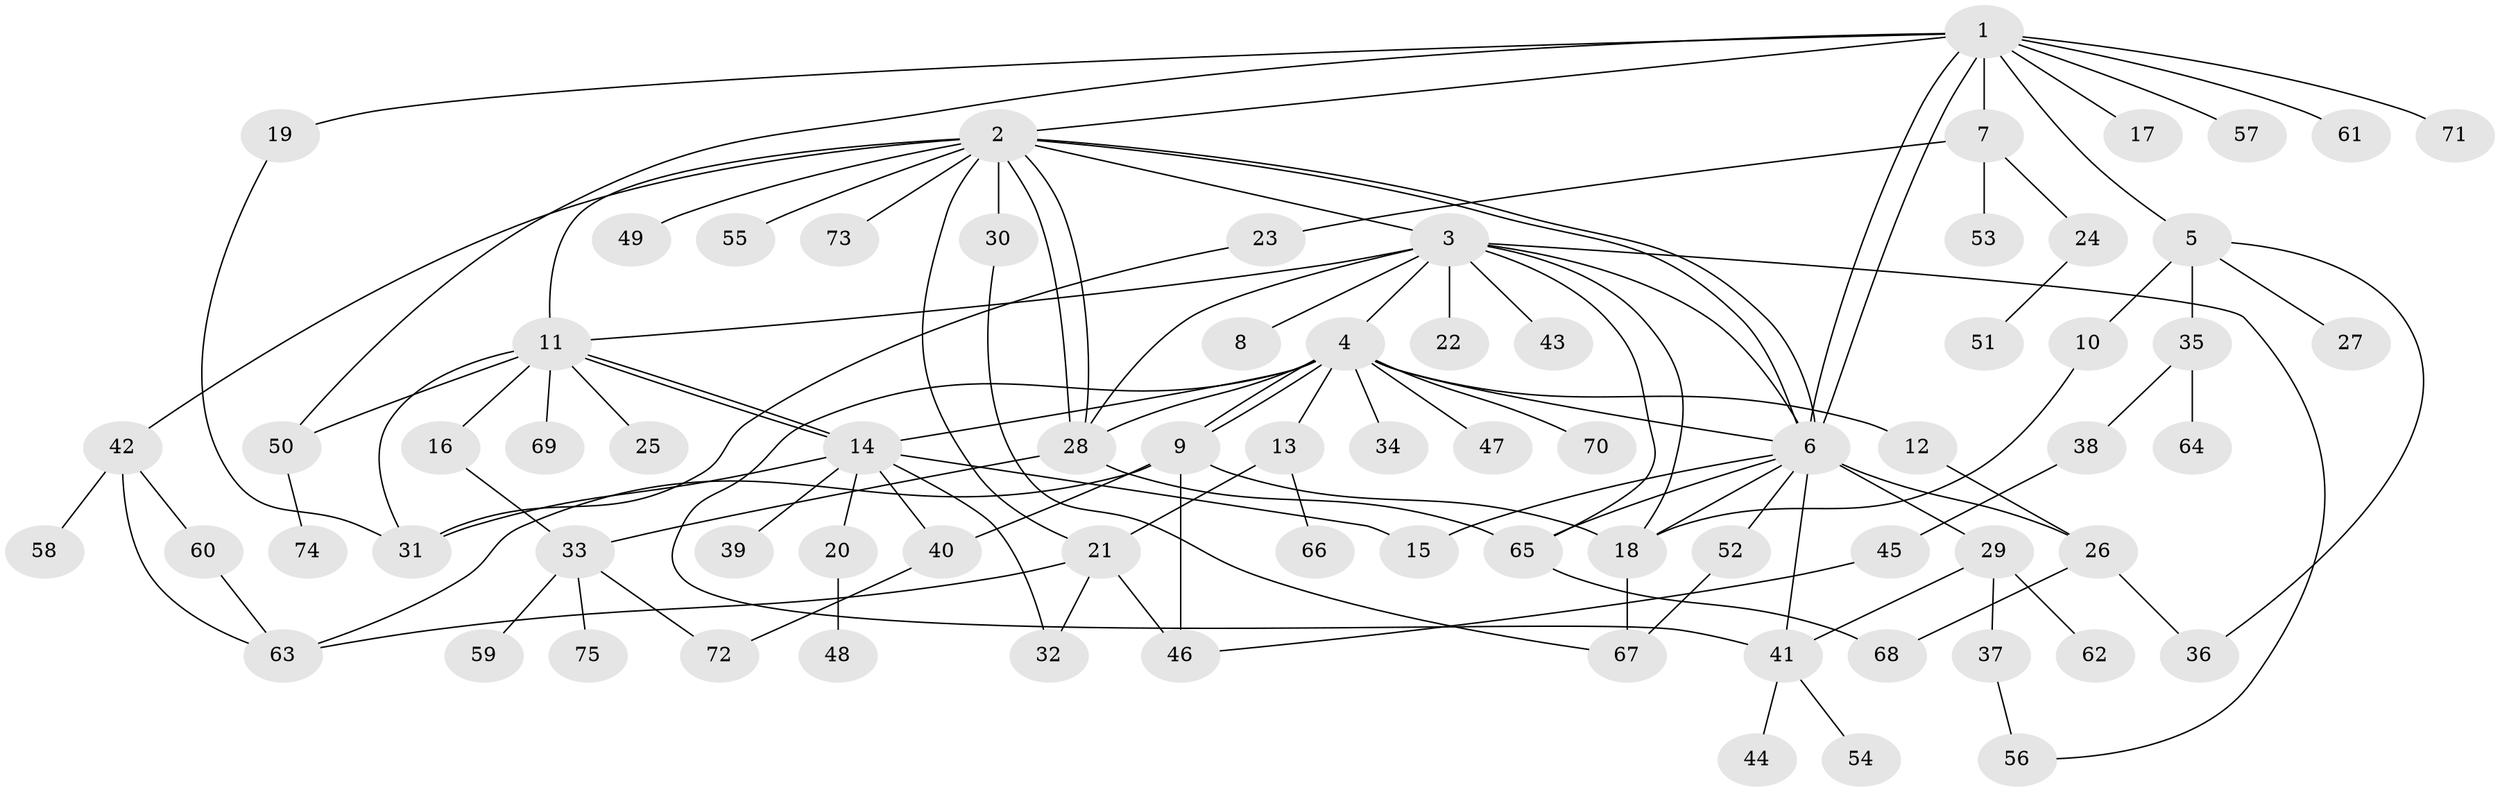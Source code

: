 // Generated by graph-tools (version 1.1) at 2025/50/03/09/25 03:50:01]
// undirected, 75 vertices, 114 edges
graph export_dot {
graph [start="1"]
  node [color=gray90,style=filled];
  1;
  2;
  3;
  4;
  5;
  6;
  7;
  8;
  9;
  10;
  11;
  12;
  13;
  14;
  15;
  16;
  17;
  18;
  19;
  20;
  21;
  22;
  23;
  24;
  25;
  26;
  27;
  28;
  29;
  30;
  31;
  32;
  33;
  34;
  35;
  36;
  37;
  38;
  39;
  40;
  41;
  42;
  43;
  44;
  45;
  46;
  47;
  48;
  49;
  50;
  51;
  52;
  53;
  54;
  55;
  56;
  57;
  58;
  59;
  60;
  61;
  62;
  63;
  64;
  65;
  66;
  67;
  68;
  69;
  70;
  71;
  72;
  73;
  74;
  75;
  1 -- 2;
  1 -- 5;
  1 -- 6;
  1 -- 6;
  1 -- 7;
  1 -- 17;
  1 -- 19;
  1 -- 50;
  1 -- 57;
  1 -- 61;
  1 -- 71;
  2 -- 3;
  2 -- 6;
  2 -- 6;
  2 -- 11;
  2 -- 21;
  2 -- 28;
  2 -- 28;
  2 -- 30;
  2 -- 42;
  2 -- 49;
  2 -- 55;
  2 -- 73;
  3 -- 4;
  3 -- 6;
  3 -- 8;
  3 -- 11;
  3 -- 18;
  3 -- 22;
  3 -- 28;
  3 -- 43;
  3 -- 56;
  3 -- 65;
  4 -- 6;
  4 -- 9;
  4 -- 9;
  4 -- 12;
  4 -- 13;
  4 -- 14;
  4 -- 28;
  4 -- 34;
  4 -- 41;
  4 -- 47;
  4 -- 70;
  5 -- 10;
  5 -- 27;
  5 -- 35;
  5 -- 36;
  6 -- 15;
  6 -- 18;
  6 -- 26;
  6 -- 29;
  6 -- 41;
  6 -- 52;
  6 -- 65;
  7 -- 23;
  7 -- 24;
  7 -- 53;
  9 -- 18;
  9 -- 40;
  9 -- 46;
  9 -- 63;
  10 -- 18;
  11 -- 14;
  11 -- 14;
  11 -- 16;
  11 -- 25;
  11 -- 31;
  11 -- 50;
  11 -- 69;
  12 -- 26;
  13 -- 21;
  13 -- 66;
  14 -- 15;
  14 -- 20;
  14 -- 31;
  14 -- 32;
  14 -- 39;
  14 -- 40;
  16 -- 33;
  18 -- 67;
  19 -- 31;
  20 -- 48;
  21 -- 32;
  21 -- 46;
  21 -- 63;
  23 -- 31;
  24 -- 51;
  26 -- 36;
  26 -- 68;
  28 -- 33;
  28 -- 65;
  29 -- 37;
  29 -- 41;
  29 -- 62;
  30 -- 67;
  33 -- 59;
  33 -- 72;
  33 -- 75;
  35 -- 38;
  35 -- 64;
  37 -- 56;
  38 -- 45;
  40 -- 72;
  41 -- 44;
  41 -- 54;
  42 -- 58;
  42 -- 60;
  42 -- 63;
  45 -- 46;
  50 -- 74;
  52 -- 67;
  60 -- 63;
  65 -- 68;
}
